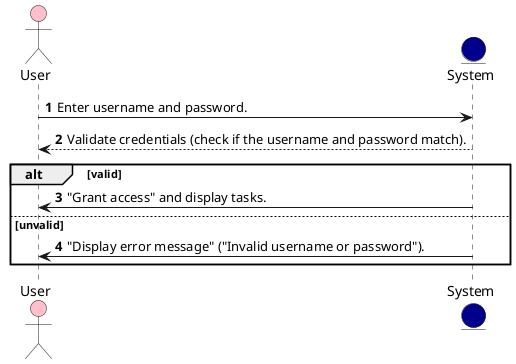@startuml LogIn Sequence diagram
'https://plantuml.com/sequence-diagram

autonumber

actor User #Pink
entity System #darkblue
User -> System: Enter username and password.
System --> User: Validate credentials (check if the username and password match).

alt valid
System -> User: "Grant access" and display tasks.
else unvalid
System -> User: "Display error message" ("Invalid username or password").
end
@enduml